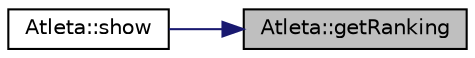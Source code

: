 digraph "Atleta::getRanking"
{
 // LATEX_PDF_SIZE
  edge [fontname="Helvetica",fontsize="10",labelfontname="Helvetica",labelfontsize="10"];
  node [fontname="Helvetica",fontsize="10",shape=record];
  rankdir="RL";
  Node1 [label="Atleta::getRanking",height=0.2,width=0.4,color="black", fillcolor="grey75", style="filled", fontcolor="black",tooltip="Retorna o ranking do Atleta."];
  Node1 -> Node2 [dir="back",color="midnightblue",fontsize="10",style="solid",fontname="Helvetica"];
  Node2 [label="Atleta::show",height=0.2,width=0.4,color="black", fillcolor="white", style="filled",URL="$class_atleta.html#acc28f91bcd65e0367ed44dce1dce79bc",tooltip="Imprime a informação detalhada de um Atleta."];
}
